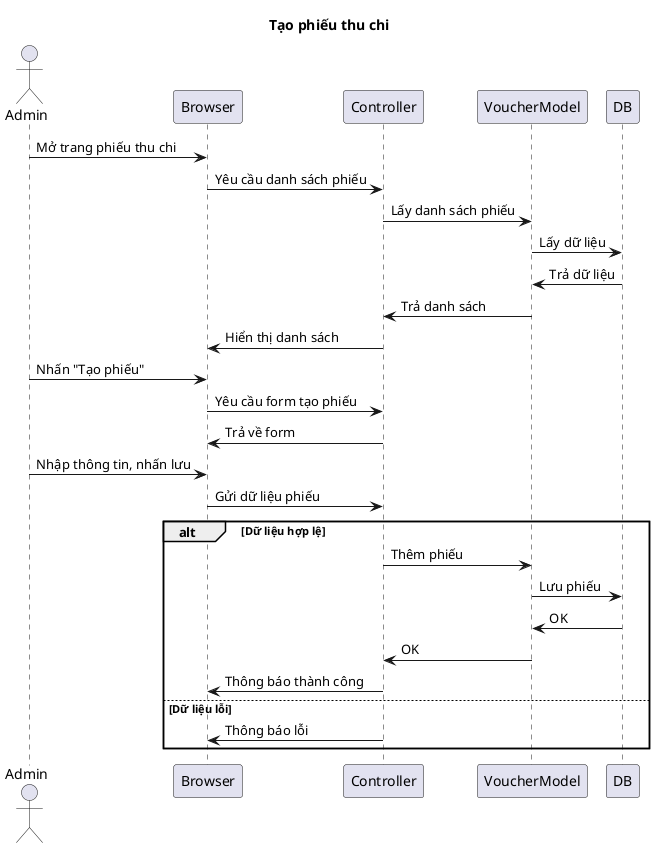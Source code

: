 @startuml Tạo phiếu thu chi
title Tạo phiếu thu chi

actor Admin
participant Browser
participant Controller
participant VoucherModel
participant DB

Admin -> Browser: Mở trang phiếu thu chi
Browser -> Controller: Yêu cầu danh sách phiếu
Controller -> VoucherModel: Lấy danh sách phiếu
VoucherModel -> DB: Lấy dữ liệu
DB -> VoucherModel: Trả dữ liệu
VoucherModel -> Controller: Trả danh sách
Controller -> Browser: Hiển thị danh sách

Admin -> Browser: Nhấn "Tạo phiếu"
Browser -> Controller: Yêu cầu form tạo phiếu
Controller -> Browser: Trả về form

Admin -> Browser: Nhập thông tin, nhấn lưu
Browser -> Controller: Gửi dữ liệu phiếu

alt Dữ liệu hợp lệ
    Controller -> VoucherModel: Thêm phiếu
    VoucherModel -> DB: Lưu phiếu
    DB -> VoucherModel: OK
    VoucherModel -> Controller: OK
    Controller -> Browser: Thông báo thành công
else Dữ liệu lỗi
    Controller -> Browser: Thông báo lỗi
end

@enduml

